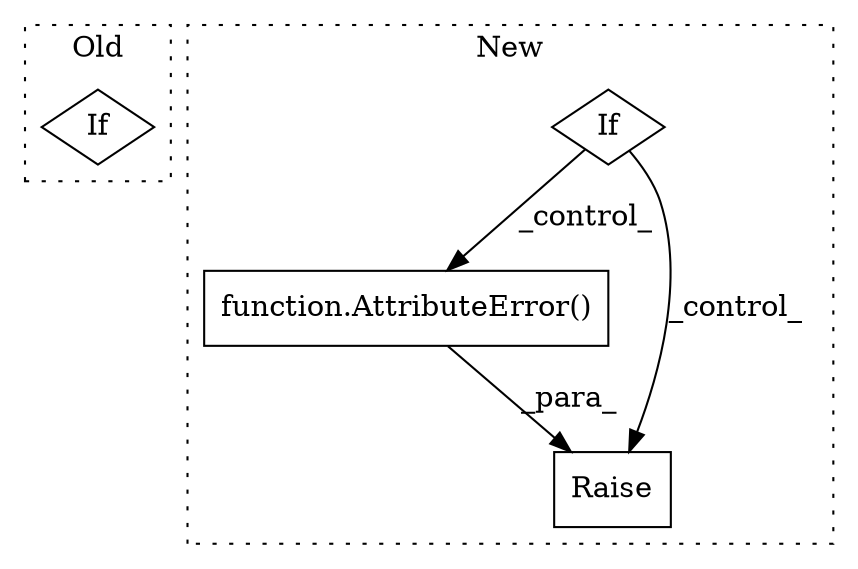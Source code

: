 digraph G {
subgraph cluster0 {
1 [label="If" a="96" s="3128" l="0" shape="diamond"];
label = "Old";
style="dotted";
}
subgraph cluster1 {
2 [label="function.AttributeError()" a="75" s="3947,3990" l="15,1" shape="box"];
3 [label="Raise" a="91" s="3941" l="6" shape="box"];
4 [label="If" a="96" s="3797" l="0" shape="diamond"];
label = "New";
style="dotted";
}
2 -> 3 [label="_para_"];
4 -> 3 [label="_control_"];
4 -> 2 [label="_control_"];
}